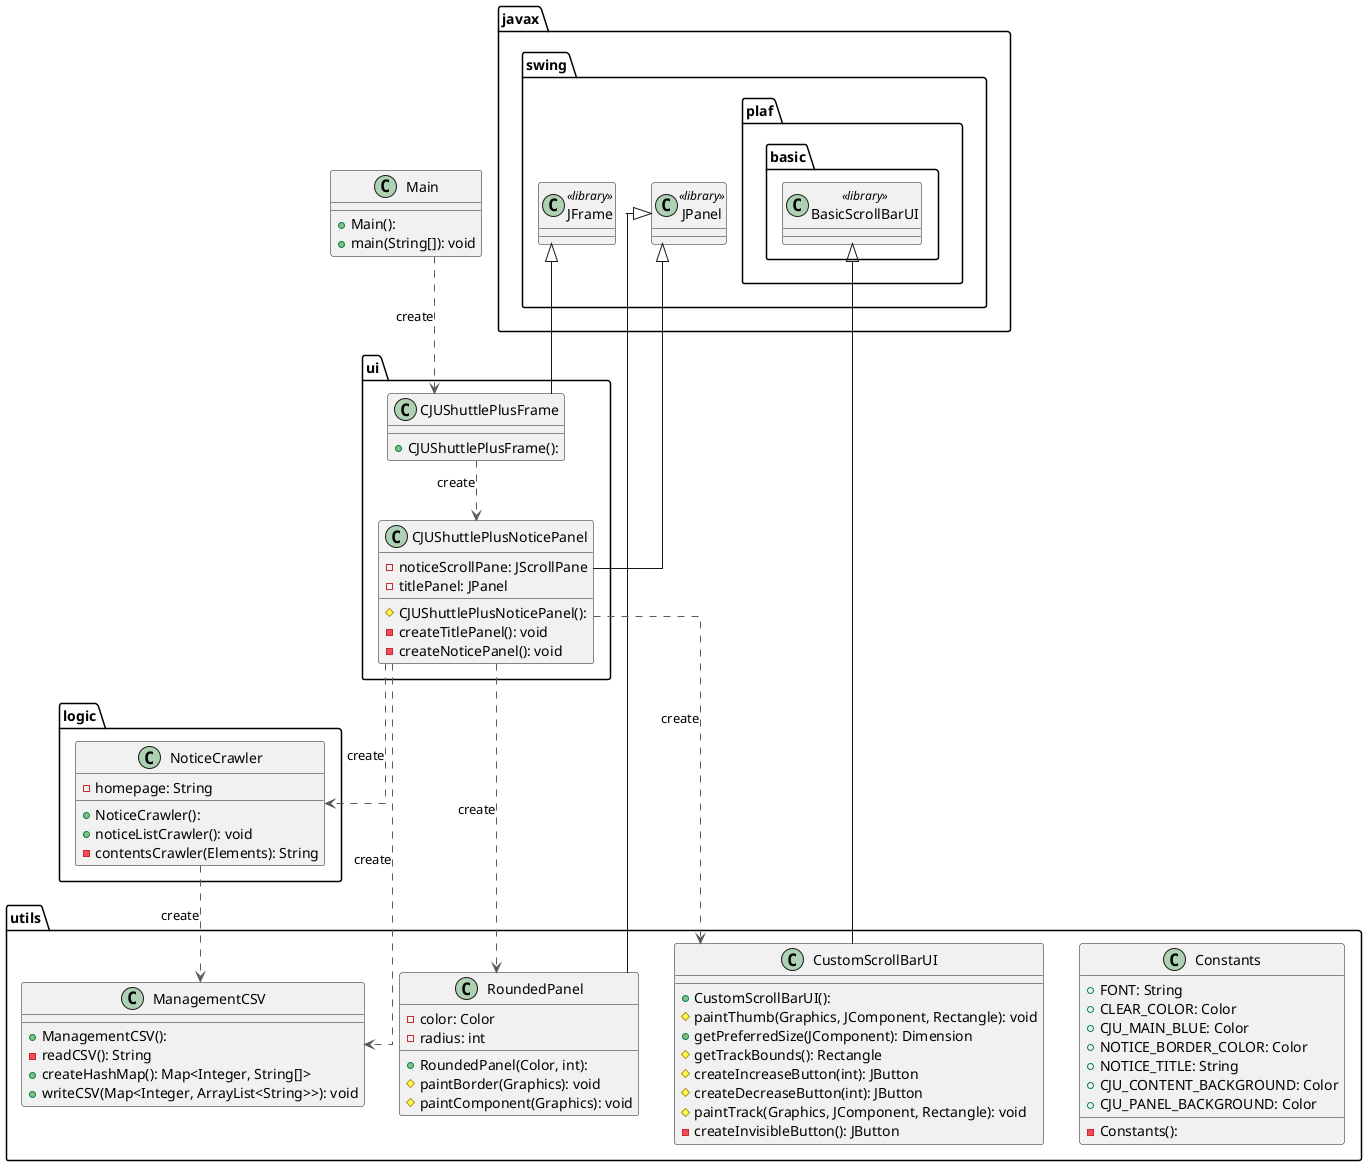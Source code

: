 @startuml class

top to bottom direction
skinparam linetype ortho

package javax.swing {
    class JFrame <<library>>
    class JPanel <<library>>

    package plaf.basic {
        class BasicScrollBarUI <<library>>
    }
}

class Main {
  + Main(): 
  + main(String[]): void
}

package logic {
    class NoticeCrawler {
    + NoticeCrawler(): 
    - homepage: String
    + noticeListCrawler(): void
    - contentsCrawler(Elements): String
    }
}

package ui {
    class CJUShuttlePlusFrame extends javax.swing.JFrame {
        + CJUShuttlePlusFrame(): 
    }

    class CJUShuttlePlusNoticePanel extends javax.swing.JPanel {
        # CJUShuttlePlusNoticePanel(): 
        - noticeScrollPane: JScrollPane
        - titlePanel: JPanel
        - createTitlePanel(): void
        - createNoticePanel(): void
    }
}

package utils {
    class Constants {
        - Constants(): 
        + FONT: String
        + CLEAR_COLOR: Color
        + CJU_MAIN_BLUE: Color
        + NOTICE_BORDER_COLOR: Color
        + NOTICE_TITLE: String
        + CJU_CONTENT_BACKGROUND: Color
        + CJU_PANEL_BACKGROUND: Color
    }

    class CustomScrollBarUI extends javax.swing.plaf.basic.BasicScrollBarUI {
        + CustomScrollBarUI(): 
        # paintThumb(Graphics, JComponent, Rectangle): void
        + getPreferredSize(JComponent): Dimension
        # getTrackBounds(): Rectangle
        # createIncreaseButton(int): JButton
        # createDecreaseButton(int): JButton
        # paintTrack(Graphics, JComponent, Rectangle): void
        - createInvisibleButton(): JButton
    }

    class ManagementCSV {
        + ManagementCSV(): 
        - readCSV(): String
        + createHashMap(): Map<Integer, String[]>
        + writeCSV(Map<Integer, ArrayList<String>>): void
    }

    class RoundedPanel extends javax.swing.JPanel {
        + RoundedPanel(Color, int): 
        - color: Color
        - radius: int
        # paintBorder(Graphics): void
        # paintComponent(Graphics): void
    }
}

CJUShuttlePlusFrame        -[#595959,dashed]->  CJUShuttlePlusNoticePanel : "«create»"
CJUShuttlePlusNoticePanel  -[#595959,dashed]->  CustomScrollBarUI         : "«create»"
CJUShuttlePlusNoticePanel  -[#595959,dashed]->  ManagementCSV             : "«create»"
CJUShuttlePlusNoticePanel  -[#595959,dashed]->  NoticeCrawler             : "«create»"
CJUShuttlePlusNoticePanel  -[#595959,dashed]->  RoundedPanel              : "«create»"
Main                       -[#595959,dashed]->  CJUShuttlePlusFrame       : "«create»"
NoticeCrawler              -[#595959,dashed]->  ManagementCSV             : "«create»"

@enduml
